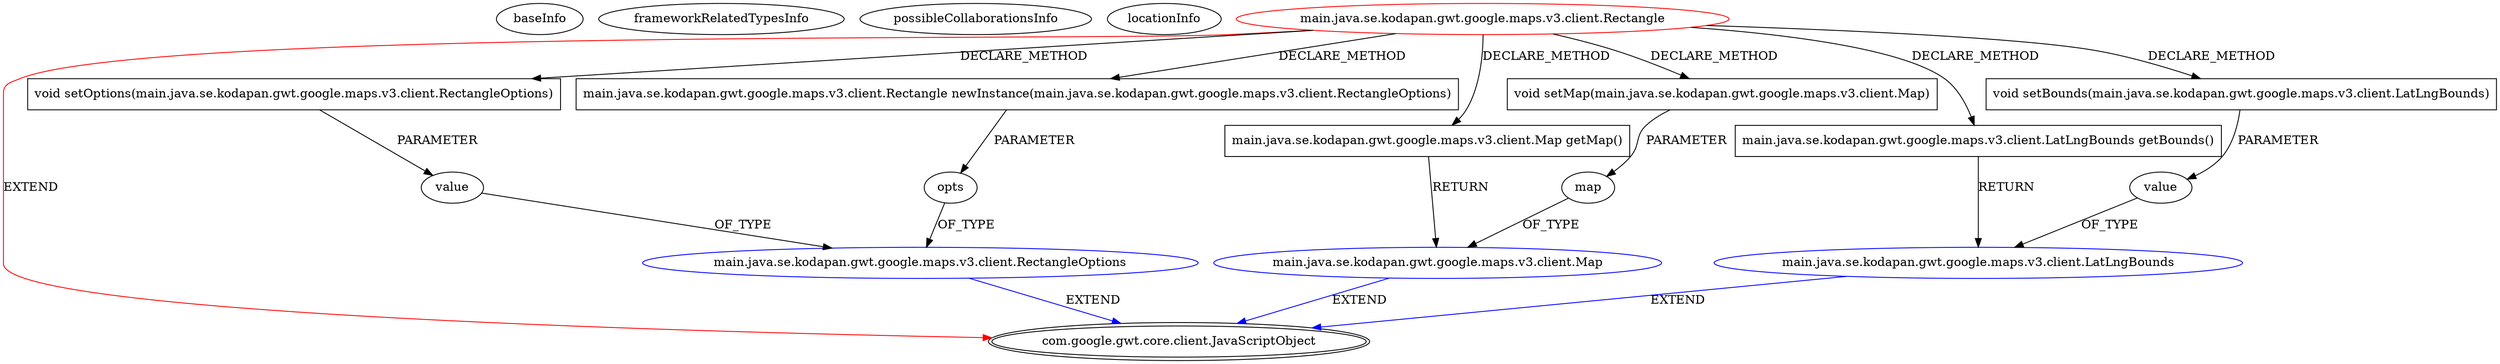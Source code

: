 digraph {
baseInfo[graphId=3365,category="extension_graph",isAnonymous=false,possibleRelation=true]
frameworkRelatedTypesInfo[0="com.google.gwt.core.client.JavaScriptObject"]
possibleCollaborationsInfo[0="3365~CLIENT_METHOD_DECLARATION-PARAMETER_DECLARATION-CLIENT_METHOD_DECLARATION-PARAMETER_DECLARATION-~com.google.gwt.core.client.JavaScriptObject ~com.google.gwt.core.client.JavaScriptObject ~false~false",1="3365~CLIENT_METHOD_DECLARATION-RETURN_TYPE-CLIENT_METHOD_DECLARATION-PARAMETER_DECLARATION-~com.google.gwt.core.client.JavaScriptObject ~com.google.gwt.core.client.JavaScriptObject ~false~false"]
locationInfo[projectName="karlwettin-kodapan-gwt-google-map-v3",filePath="/karlwettin-kodapan-gwt-google-map-v3/kodapan-gwt-google-map-v3-master/src/main/java/se/kodapan/gwt/google/maps/v3/client/Rectangle.java",contextSignature="Rectangle",graphId="3365"]
0[label="main.java.se.kodapan.gwt.google.maps.v3.client.Rectangle",vertexType="ROOT_CLIENT_CLASS_DECLARATION",isFrameworkType=false,color=red]
1[label="com.google.gwt.core.client.JavaScriptObject",vertexType="FRAMEWORK_CLASS_TYPE",isFrameworkType=true,peripheries=2]
3[label="main.java.se.kodapan.gwt.google.maps.v3.client.Rectangle newInstance(main.java.se.kodapan.gwt.google.maps.v3.client.RectangleOptions)",vertexType="CLIENT_METHOD_DECLARATION",isFrameworkType=false,shape=box]
4[label="opts",vertexType="PARAMETER_DECLARATION",isFrameworkType=false]
5[label="main.java.se.kodapan.gwt.google.maps.v3.client.RectangleOptions",vertexType="REFERENCE_CLIENT_CLASS_DECLARATION",isFrameworkType=false,color=blue]
7[label="void setMap(main.java.se.kodapan.gwt.google.maps.v3.client.Map)",vertexType="CLIENT_METHOD_DECLARATION",isFrameworkType=false,shape=box]
8[label="map",vertexType="PARAMETER_DECLARATION",isFrameworkType=false]
9[label="main.java.se.kodapan.gwt.google.maps.v3.client.Map",vertexType="REFERENCE_CLIENT_CLASS_DECLARATION",isFrameworkType=false,color=blue]
11[label="main.java.se.kodapan.gwt.google.maps.v3.client.Map getMap()",vertexType="CLIENT_METHOD_DECLARATION",isFrameworkType=false,shape=box]
13[label="void setOptions(main.java.se.kodapan.gwt.google.maps.v3.client.RectangleOptions)",vertexType="CLIENT_METHOD_DECLARATION",isFrameworkType=false,shape=box]
14[label="value",vertexType="PARAMETER_DECLARATION",isFrameworkType=false]
16[label="void setBounds(main.java.se.kodapan.gwt.google.maps.v3.client.LatLngBounds)",vertexType="CLIENT_METHOD_DECLARATION",isFrameworkType=false,shape=box]
17[label="value",vertexType="PARAMETER_DECLARATION",isFrameworkType=false]
18[label="main.java.se.kodapan.gwt.google.maps.v3.client.LatLngBounds",vertexType="REFERENCE_CLIENT_CLASS_DECLARATION",isFrameworkType=false,color=blue]
20[label="main.java.se.kodapan.gwt.google.maps.v3.client.LatLngBounds getBounds()",vertexType="CLIENT_METHOD_DECLARATION",isFrameworkType=false,shape=box]
0->1[label="EXTEND",color=red]
0->3[label="DECLARE_METHOD"]
5->1[label="EXTEND",color=blue]
4->5[label="OF_TYPE"]
3->4[label="PARAMETER"]
0->7[label="DECLARE_METHOD"]
9->1[label="EXTEND",color=blue]
8->9[label="OF_TYPE"]
7->8[label="PARAMETER"]
0->11[label="DECLARE_METHOD"]
11->9[label="RETURN"]
0->13[label="DECLARE_METHOD"]
14->5[label="OF_TYPE"]
13->14[label="PARAMETER"]
0->16[label="DECLARE_METHOD"]
18->1[label="EXTEND",color=blue]
17->18[label="OF_TYPE"]
16->17[label="PARAMETER"]
0->20[label="DECLARE_METHOD"]
20->18[label="RETURN"]
}
